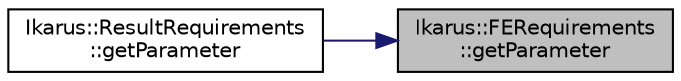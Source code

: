 digraph "Ikarus::FERequirements::getParameter"
{
 // LATEX_PDF_SIZE
  edge [fontname="Helvetica",fontsize="10",labelfontname="Helvetica",labelfontsize="10"];
  node [fontname="Helvetica",fontsize="10",shape=record];
  rankdir="RL";
  Node1 [label="Ikarus::FERequirements\l::getParameter",height=0.2,width=0.4,color="black", fillcolor="grey75", style="filled", fontcolor="black",tooltip="Get the raw parameter value for a specific key."];
  Node1 -> Node2 [dir="back",color="midnightblue",fontsize="10",style="solid",fontname="Helvetica"];
  Node2 [label="Ikarus::ResultRequirements\l::getParameter",height=0.2,width=0.4,color="black", fillcolor="white", style="filled",URL="$a01249.html#aa548e0d7e6823134a51d91d5ec47c37f",tooltip="Get the value of a specific parameter."];
}
